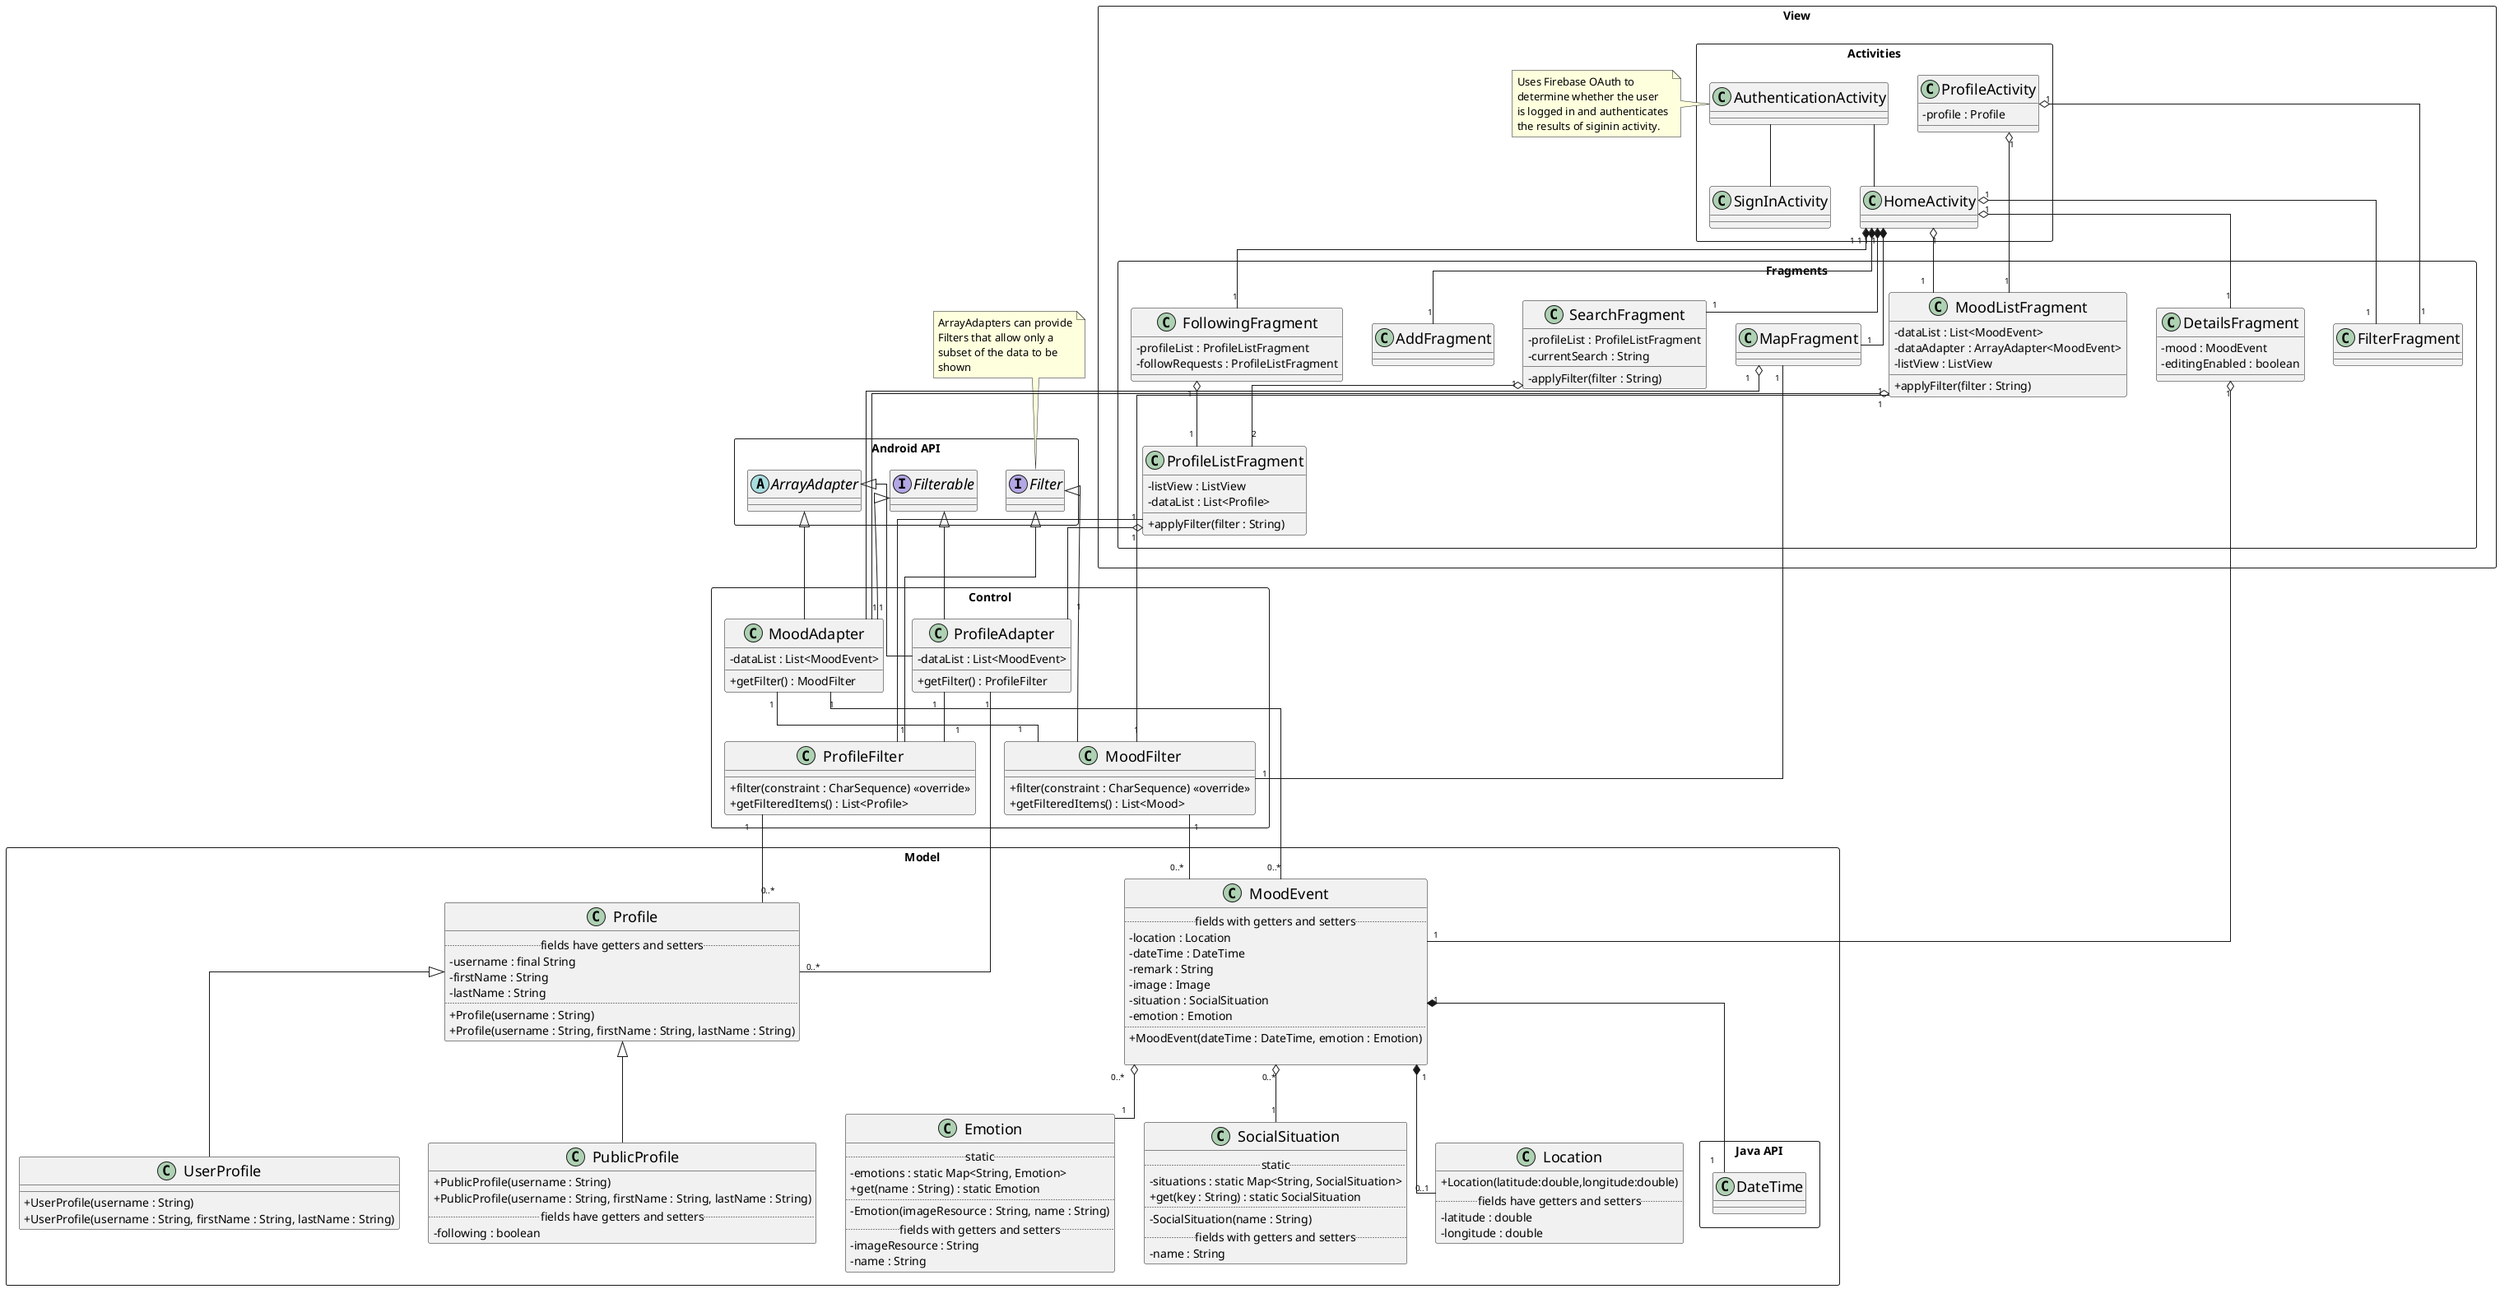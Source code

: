 @startuml

'skinparam linetype ortho
skinparam {
    linetype ortho
    classAttributeIconSize 0
    Class {
        FontSize 18
        ArrowFontSize 10
    }
    
    Package {
        FontSize 24
    }   
}

package "View" <<Rectangle>> {

    package "Activities" <<Rectangle>> {

        class AuthenticationActivity

        class SignInActivity

        class HomeActivity

        class ProfileActivity {
            -profile : Profile
        }

        AuthenticationActivity  --  HomeActivity
        AuthenticationActivity  --  SignInActivity
        'SignInActivity  --  HomeActivity
        'HomeActivity -- ProfileActivity

    }
    
    note left of AuthenticationActivity : Uses Firebase OAuth to\ndetermine whether the user\nis logged in and authenticates\nthe results of siginin activity.

    package "Fragments" <<Rectangle>> {

        class MoodListFragment {
            -dataList : List<MoodEvent> 
            -dataAdapter : ArrayAdapter<MoodEvent> 
            -listView : ListView

            +applyFilter(filter : String)
        }

        class SearchFragment {
            -profileList : ProfileListFragment
            -currentSearch : String
            -applyFilter(filter : String)
        }

        class AddFragment {
        }

        class FollowingFragment {
            -profileList : ProfileListFragment
            -followRequests : ProfileListFragment
        }

        class DetailsFragment {
            -mood : MoodEvent
            -editingEnabled : boolean
        }

        class ProfileListFragment {
            -listView : ListView
            -dataList : List<Profile>

            +applyFilter(filter : String)
        }

        HomeActivity "1" *-- "1" MapFragment
        HomeActivity "1" o-- "1" MoodListFragment
        HomeActivity "1" *-- "1" SearchFragment
        HomeActivity "1" *-- "1" AddFragment
        HomeActivity "1" *-- "1" FollowingFragment
        HomeActivity "1" o-- "1" FilterFragment
        HomeActivity "1" o-- "1" DetailsFragment
        ProfileActivity "1" o-- "1" MoodListFragment
        ProfileActivity "1" o-- "1" FilterFragment

        SearchFragment "1" o-- "2" ProfileListFragment
        FollowingFragment "1" o-- "1" ProfileListFragment

    }

}

package "Android API" <<Rectangle>> {

    interface Filterable
    interface Filter
    abstract class ArrayAdapter
}

package "Control" <<Rectangle>> {

    class MoodAdapter {
        -dataList : List<MoodEvent>
        +getFilter() : MoodFilter
    }

    class ProfileAdapter {
        -dataList : List<MoodEvent>
        +getFilter() : ProfileFilter
    }

    class MoodFilter {
        +filter(constraint : CharSequence) <<override>>
        +getFilteredItems() : List<Mood>
    }

    class ProfileFilter {
        +filter(constraint : CharSequence) <<override>>
        +getFilteredItems() : List<Profile>
    }
    
    Filterable  <|-- MoodAdapter
    ArrayAdapter <|-- MoodAdapter

    Filterable  <|-- ProfileAdapter
    ArrayAdapter <|-- ProfileAdapter
    
    Filter <|-- MoodFilter
    Filter <|-- ProfileFilter

    ProfileAdapter "1" -- "1" ProfileFilter
    MoodAdapter "1" -- "1" MoodFilter

}

note top of Filter : ArrayAdapters can provide\nFilters that allow only a\nsubset of the data to be\nshown

MapFragment "1" o-- "1" MoodAdapter
MapFragment "1" -- "1" MoodFilter

MoodListFragment "1" o-- "1" MoodAdapter
MoodListFragment "1" -- "1" MoodFilter

ProfileListFragment "1" o-- "1" ProfileAdapter
ProfileListFragment "1" -- "1" ProfileFilter


package "Model" <<Rectangle>> {

    class UserProfile {
        +UserProfile(username : String)
        +UserProfile(username : String, firstName : String, lastName : String)
    }

    class MoodEvent {
        ..fields with getters and setters..
        -location : Location 
        -dateTime : DateTime 
        -remark : String 
        -image : Image 
        -situation : SocialSituation 
        -emotion : Emotion
        ..
        +MoodEvent(dateTime : DateTime, emotion : Emotion)

    }

    class Emotion {
        ..static..
        -emotions : static Map<String, Emotion>
        +get(name : String) : static Emotion
        ..
        -Emotion(imageResource : String, name : String)
        ..fields with getters and setters..
        -imageResource : String 
        -name : String 
    }

    class SocialSituation {
        ..static..
        -situations : static Map<String, SocialSituation>
        +get(key : String) : static SocialSituation
        ..
        -SocialSituation(name : String)
        ..fields with getters and setters..
        -name : String
    }

    class Location {
        +Location(latitude:double,longitude:double)
        ..fields have getters and setters..
        -latitude : double
        -longitude : double
    }

    class Profile {
        ..fields have getters and setters..
        -username : final String
        -firstName : String
        -lastName : String
        ..
        +Profile(username : String)
        +Profile(username : String, firstName : String, lastName : String)
    }

    class PublicProfile {
        +PublicProfile(username : String)
        +PublicProfile(username : String, firstName : String, lastName : String)
        ..fields have getters and setters..
        -following : boolean
    }

    package "Java API" <<Rectangle>> {
        class DateTime
    }   

    MoodEvent "0..*" o-- "1" Emotion
    MoodEvent "1" *-- "0..1" Location
    MoodEvent "0..*" o-- "1" SocialSituation
    MoodEvent "1" *-- "1" DateTime

    Profile <|-- UserProfile
    Profile <|-- PublicProfile

}

MoodAdapter "1" -- "0..*" MoodEvent
ProfileAdapter "1" -- "0..*" Profile

MoodFilter "1" -- "0..*" MoodEvent
ProfileFilter "1" -- "0..*" Profile

DetailsFragment "1" o-- "1" MoodEvent

@enduml
